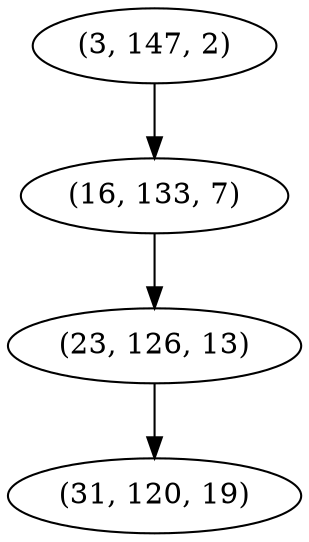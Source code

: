 digraph tree {
    "(3, 147, 2)";
    "(16, 133, 7)";
    "(23, 126, 13)";
    "(31, 120, 19)";
    "(3, 147, 2)" -> "(16, 133, 7)";
    "(16, 133, 7)" -> "(23, 126, 13)";
    "(23, 126, 13)" -> "(31, 120, 19)";
}
